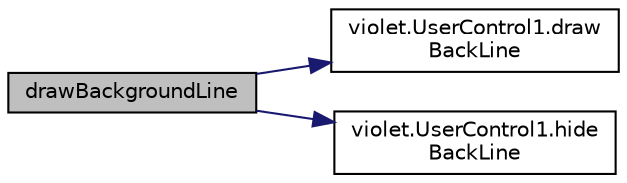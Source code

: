 digraph "drawBackgroundLine"
{
 // LATEX_PDF_SIZE
  edge [fontname="Helvetica",fontsize="10",labelfontname="Helvetica",labelfontsize="10"];
  node [fontname="Helvetica",fontsize="10",shape=record];
  rankdir="LR";
  Node13 [label="drawBackgroundLine",height=0.2,width=0.4,color="black", fillcolor="grey75", style="filled", fontcolor="black",tooltip="繪製背景格線"];
  Node13 -> Node14 [color="midnightblue",fontsize="10",style="solid",fontname="Helvetica"];
  Node14 [label="violet.UserControl1.draw\lBackLine",height=0.2,width=0.4,color="black", fillcolor="white", style="filled",URL="$classviolet_1_1UserControl1.html#ade416bc121a3343d371e9ee79174f71b",tooltip="畫背景格線"];
  Node13 -> Node15 [color="midnightblue",fontsize="10",style="solid",fontname="Helvetica"];
  Node15 [label="violet.UserControl1.hide\lBackLine",height=0.2,width=0.4,color="black", fillcolor="white", style="filled",URL="$classviolet_1_1UserControl1.html#adcb2044e63bc071fd2ac2ea76c040972",tooltip=" "];
}
